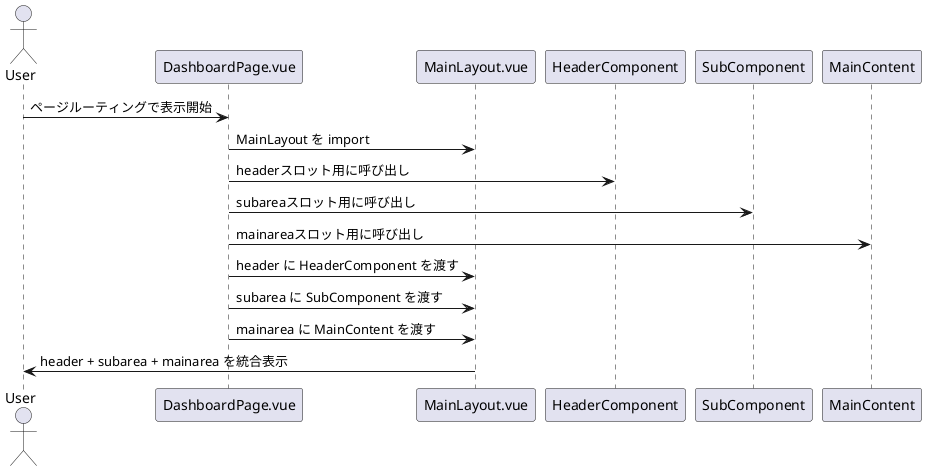 @startuml v-slot
actor User
participant "DashboardPage.vue" as Page
participant "MainLayout.vue" as Layout
participant "HeaderComponent" as Header
participant "SubComponent" as Sub
participant "MainContent" as Main

User -> Page : ページルーティングで表示開始
Page -> Layout : MainLayout を import
Page -> Header : headerスロット用に呼び出し
Page -> Sub : subareaスロット用に呼び出し
Page -> Main : mainareaスロット用に呼び出し

Page -> Layout : header に HeaderComponent を渡す
Page -> Layout : subarea に SubComponent を渡す
Page -> Layout : mainarea に MainContent を渡す

Layout -> User : header + subarea + mainarea を統合表示
@enduml
